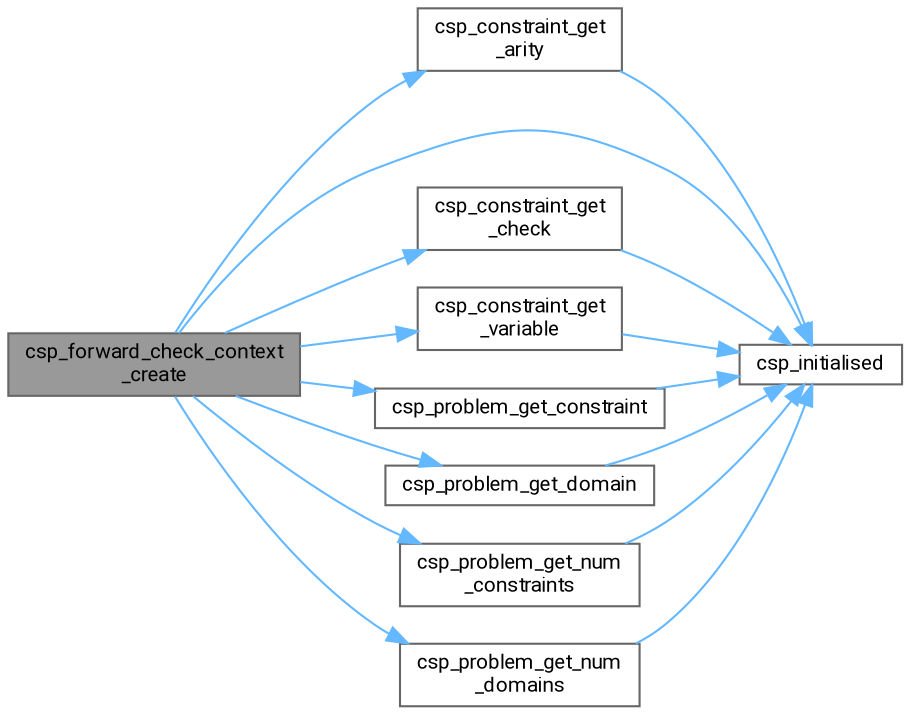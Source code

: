 digraph "csp_forward_check_context_create"
{
 // LATEX_PDF_SIZE
  bgcolor="transparent";
  edge [fontname=Roboto,fontsize=10,labelfontname=Roboto,labelfontsize=10];
  node [fontname=Roboto,fontsize=10,shape=box,height=0.2,width=0.4];
  rankdir="LR";
  Node1 [id="Node000001",label="csp_forward_check_context\l_create",height=0.2,width=0.4,color="gray40", fillcolor="grey60", style="filled", fontcolor="black",tooltip="Creates and initializes a forward checking context."];
  Node1 -> Node2 [id="edge1_Node000001_Node000002",color="steelblue1",style="solid",tooltip=" "];
  Node2 [id="Node000002",label="csp_constraint_get\l_arity",height=0.2,width=0.4,color="grey40", fillcolor="white", style="filled",URL="$csp_8c.html#a0ec9ba5a3f78127657d0ab0f2d3a5bbd",tooltip="Gets the arity of a constraint."];
  Node2 -> Node3 [id="edge2_Node000002_Node000003",color="steelblue1",style="solid",tooltip=" "];
  Node3 [id="Node000003",label="csp_initialised",height=0.2,width=0.4,color="grey40", fillcolor="white", style="filled",URL="$csp_8c.html#aca1712012517bff1090a471f502cf729",tooltip="Checks if the CSP library is initialized."];
  Node1 -> Node4 [id="edge3_Node000001_Node000004",color="steelblue1",style="solid",tooltip=" "];
  Node4 [id="Node000004",label="csp_constraint_get\l_check",height=0.2,width=0.4,color="grey40", fillcolor="white", style="filled",URL="$csp_8c.html#ac9b8e8925b0302c3cdd35b0186a1acd8",tooltip="Gets the check function associated with a constraint."];
  Node4 -> Node3 [id="edge4_Node000004_Node000003",color="steelblue1",style="solid",tooltip=" "];
  Node1 -> Node5 [id="edge5_Node000001_Node000005",color="steelblue1",style="solid",tooltip=" "];
  Node5 [id="Node000005",label="csp_constraint_get\l_variable",height=0.2,width=0.4,color="grey40", fillcolor="white", style="filled",URL="$csp_8c.html#a4cfb5884d7fe282dbecebefb53bb9cdd",tooltip="Gets the variable ID associated with a specific position in the constraint."];
  Node5 -> Node3 [id="edge6_Node000005_Node000003",color="steelblue1",style="solid",tooltip=" "];
  Node1 -> Node3 [id="edge7_Node000001_Node000003",color="steelblue1",style="solid",tooltip=" "];
  Node1 -> Node6 [id="edge8_Node000001_Node000006",color="steelblue1",style="solid",tooltip=" "];
  Node6 [id="Node000006",label="csp_problem_get_constraint",height=0.2,width=0.4,color="grey40", fillcolor="white", style="filled",URL="$csp_8c.html#aba7697a379d5f761429bb911e2bc2bbc",tooltip="Gets the constraint at the specified position in the CSP problem."];
  Node6 -> Node3 [id="edge9_Node000006_Node000003",color="steelblue1",style="solid",tooltip=" "];
  Node1 -> Node7 [id="edge10_Node000001_Node000007",color="steelblue1",style="solid",tooltip=" "];
  Node7 [id="Node000007",label="csp_problem_get_domain",height=0.2,width=0.4,color="grey40", fillcolor="white", style="filled",URL="$csp_8c.html#a86b3f53f47b41dcdd6109aaa9103d5fa",tooltip="Gets the domain size for a variable in the CSP problem."];
  Node7 -> Node3 [id="edge11_Node000007_Node000003",color="steelblue1",style="solid",tooltip=" "];
  Node1 -> Node8 [id="edge12_Node000001_Node000008",color="steelblue1",style="solid",tooltip=" "];
  Node8 [id="Node000008",label="csp_problem_get_num\l_constraints",height=0.2,width=0.4,color="grey40", fillcolor="white", style="filled",URL="$csp_8c.html#a1dc56cea8c87ec1ef2e4489536cd1f0e",tooltip="Gets the number of constraints in the CSP problem."];
  Node8 -> Node3 [id="edge13_Node000008_Node000003",color="steelblue1",style="solid",tooltip=" "];
  Node1 -> Node9 [id="edge14_Node000001_Node000009",color="steelblue1",style="solid",tooltip=" "];
  Node9 [id="Node000009",label="csp_problem_get_num\l_domains",height=0.2,width=0.4,color="grey40", fillcolor="white", style="filled",URL="$csp_8c.html#abf80aeaad4438b9cbaefaa941e4f2315",tooltip="Gets the number of variables (domains) in the CSP problem."];
  Node9 -> Node3 [id="edge15_Node000009_Node000003",color="steelblue1",style="solid",tooltip=" "];
}
